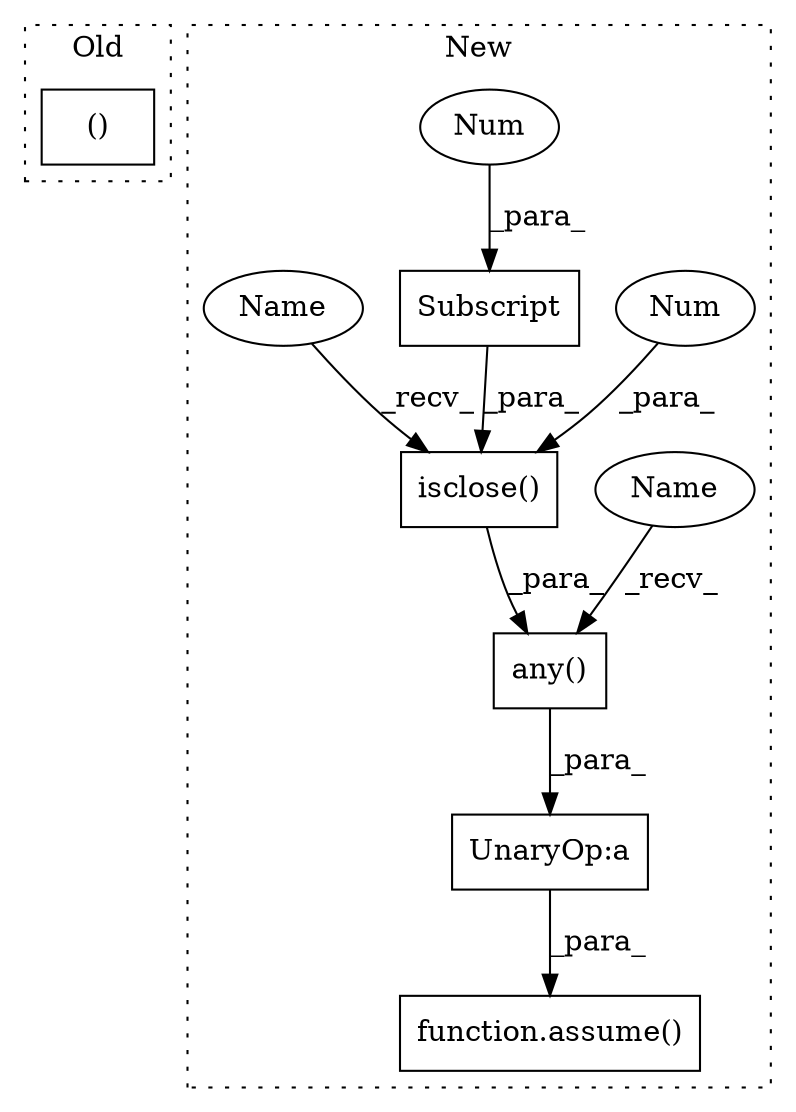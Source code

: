 digraph G {
subgraph cluster0 {
1 [label="()" a="54" s="3928" l="23" shape="box"];
label = "Old";
style="dotted";
}
subgraph cluster1 {
2 [label="isclose()" a="75" s="4446,4467" l="11,1" shape="box"];
3 [label="UnaryOp:a" a="61" s="4435" l="34" shape="box"];
4 [label="any()" a="75" s="4439,4468" l="7,1" shape="box"];
5 [label="Subscript" a="63" s="4457,0" l="5,0" shape="box"];
6 [label="function.assume()" a="75" s="4428,4469" l="7,1" shape="box"];
7 [label="Num" a="76" s="4464" l="3" shape="ellipse"];
8 [label="Num" a="76" s="4460" l="1" shape="ellipse"];
9 [label="Name" a="87" s="4439" l="2" shape="ellipse"];
10 [label="Name" a="87" s="4446" l="2" shape="ellipse"];
label = "New";
style="dotted";
}
2 -> 4 [label="_para_"];
3 -> 6 [label="_para_"];
4 -> 3 [label="_para_"];
5 -> 2 [label="_para_"];
7 -> 2 [label="_para_"];
8 -> 5 [label="_para_"];
9 -> 4 [label="_recv_"];
10 -> 2 [label="_recv_"];
}